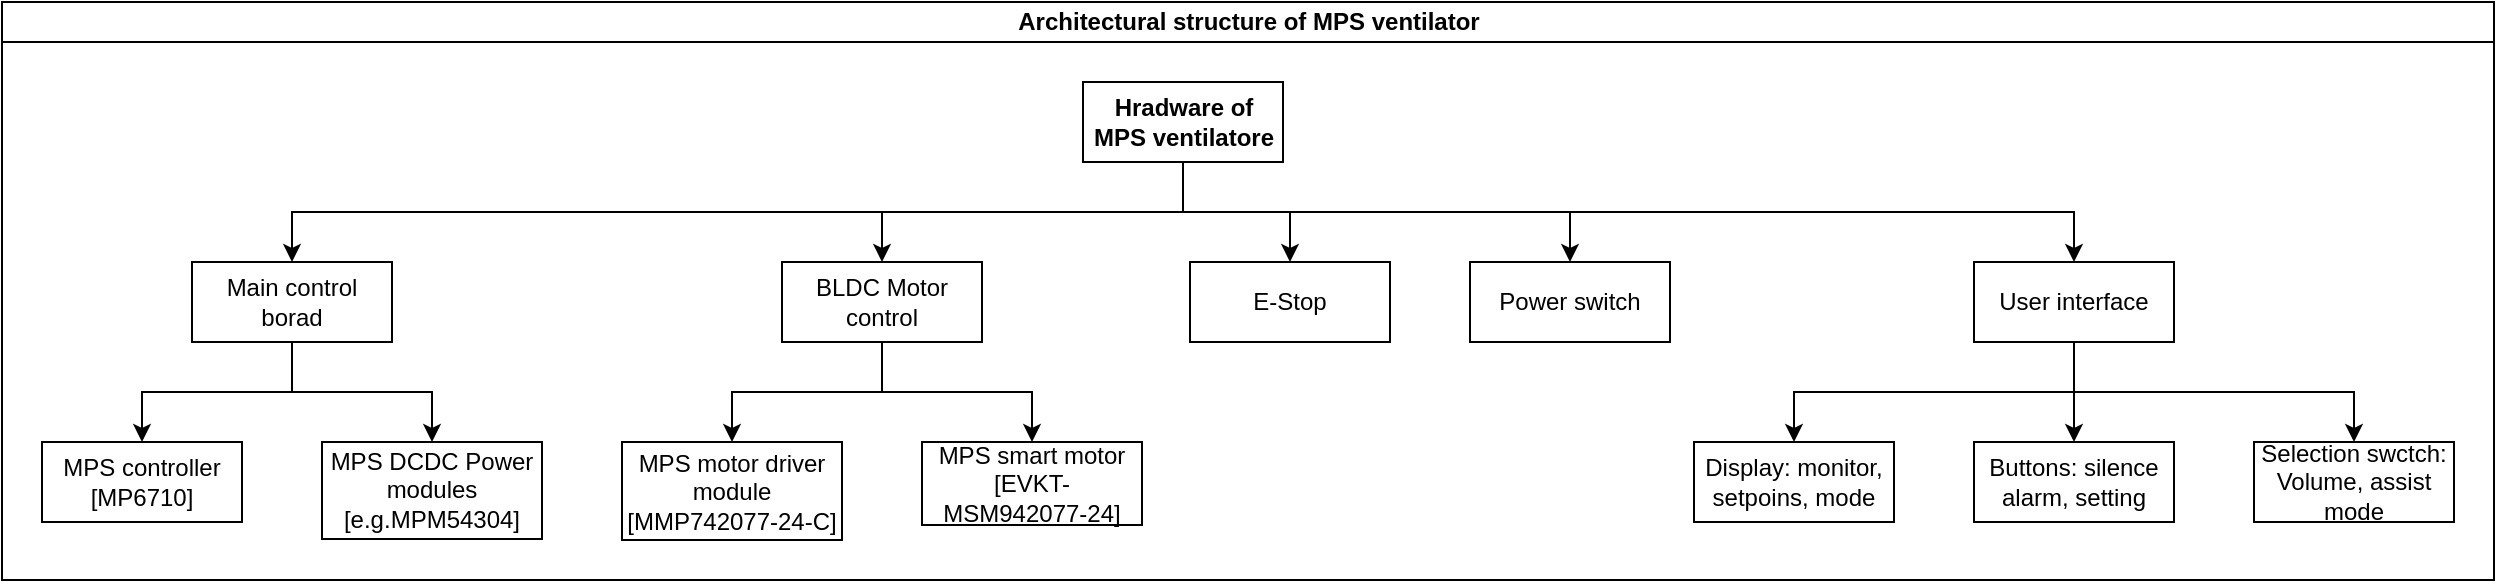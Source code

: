 <mxfile version="14.7.0" type="github"><diagram id="6Q8o5M22_5zbfto3CDtX" name="Page-1"><mxGraphModel dx="1186" dy="651" grid="1" gridSize="10" guides="1" tooltips="1" connect="1" arrows="1" fold="1" page="1" pageScale="1" pageWidth="827" pageHeight="1169" math="0" shadow="0"><root><mxCell id="0"/><mxCell id="1" parent="0"/><mxCell id="b_BWkQBauCbRPsD05Dkp-1" value="Architectural structure of MPS ventilator" style="swimlane;html=1;startSize=20;horizontal=1;childLayout=treeLayout;horizontalTree=0;resizable=0;containerType=tree;" vertex="1" parent="1"><mxGeometry x="50" y="420" width="1246" height="289" as="geometry"/></mxCell><mxCell id="b_BWkQBauCbRPsD05Dkp-2" value="&lt;b&gt;Hradware of MPS ventilatore&lt;/b&gt;" style="whiteSpace=wrap;html=1;" vertex="1" parent="b_BWkQBauCbRPsD05Dkp-1"><mxGeometry x="540.5" y="40" width="100" height="40" as="geometry"/></mxCell><mxCell id="b_BWkQBauCbRPsD05Dkp-3" value="Main control borad " style="whiteSpace=wrap;html=1;" vertex="1" parent="b_BWkQBauCbRPsD05Dkp-1"><mxGeometry x="95" y="130" width="100" height="40" as="geometry"/></mxCell><mxCell id="b_BWkQBauCbRPsD05Dkp-4" value="" style="edgeStyle=elbowEdgeStyle;elbow=vertical;html=1;rounded=0;" edge="1" parent="b_BWkQBauCbRPsD05Dkp-1" source="b_BWkQBauCbRPsD05Dkp-2" target="b_BWkQBauCbRPsD05Dkp-3"><mxGeometry relative="1" as="geometry"/></mxCell><mxCell id="b_BWkQBauCbRPsD05Dkp-5" value="BLDC Motor control" style="whiteSpace=wrap;html=1;" vertex="1" parent="b_BWkQBauCbRPsD05Dkp-1"><mxGeometry x="390" y="130" width="100" height="40" as="geometry"/></mxCell><mxCell id="b_BWkQBauCbRPsD05Dkp-6" value="" style="edgeStyle=elbowEdgeStyle;elbow=vertical;html=1;rounded=0;" edge="1" parent="b_BWkQBauCbRPsD05Dkp-1" source="b_BWkQBauCbRPsD05Dkp-2" target="b_BWkQBauCbRPsD05Dkp-5"><mxGeometry relative="1" as="geometry"/></mxCell><mxCell id="b_BWkQBauCbRPsD05Dkp-7" value="" style="edgeStyle=elbowEdgeStyle;elbow=vertical;html=1;rounded=0;" edge="1" parent="b_BWkQBauCbRPsD05Dkp-1" source="b_BWkQBauCbRPsD05Dkp-3" target="b_BWkQBauCbRPsD05Dkp-8"><mxGeometry relative="1" as="geometry"><mxPoint x="-1959" y="570" as="sourcePoint"/></mxGeometry></mxCell><mxCell id="b_BWkQBauCbRPsD05Dkp-8" value="MPS controller [MP6710]" style="whiteSpace=wrap;html=1;" vertex="1" parent="b_BWkQBauCbRPsD05Dkp-1"><mxGeometry x="20" y="220" width="100" height="40" as="geometry"/></mxCell><mxCell id="b_BWkQBauCbRPsD05Dkp-9" value="" style="edgeStyle=elbowEdgeStyle;elbow=vertical;html=1;rounded=0;" edge="1" parent="b_BWkQBauCbRPsD05Dkp-1" source="b_BWkQBauCbRPsD05Dkp-3" target="b_BWkQBauCbRPsD05Dkp-10"><mxGeometry relative="1" as="geometry"><mxPoint x="-1959" y="570" as="sourcePoint"/></mxGeometry></mxCell><mxCell id="b_BWkQBauCbRPsD05Dkp-10" value="MPS DCDC Power modules [e.g.MPM54304]" style="whiteSpace=wrap;html=1;" vertex="1" parent="b_BWkQBauCbRPsD05Dkp-1"><mxGeometry x="160" y="220" width="110" height="48.5" as="geometry"/></mxCell><mxCell id="b_BWkQBauCbRPsD05Dkp-11" value="" style="edgeStyle=elbowEdgeStyle;elbow=vertical;html=1;rounded=0;" edge="1" parent="b_BWkQBauCbRPsD05Dkp-1" source="b_BWkQBauCbRPsD05Dkp-5" target="b_BWkQBauCbRPsD05Dkp-12"><mxGeometry relative="1" as="geometry"><mxPoint x="-1791" y="570" as="sourcePoint"/></mxGeometry></mxCell><mxCell id="b_BWkQBauCbRPsD05Dkp-12" value="MPS motor driver module [MMP742077-24-C]" style="whiteSpace=wrap;html=1;" vertex="1" parent="b_BWkQBauCbRPsD05Dkp-1"><mxGeometry x="310" y="220" width="110" height="49" as="geometry"/></mxCell><mxCell id="b_BWkQBauCbRPsD05Dkp-13" value="" style="edgeStyle=elbowEdgeStyle;elbow=vertical;html=1;rounded=0;" edge="1" parent="b_BWkQBauCbRPsD05Dkp-1" source="b_BWkQBauCbRPsD05Dkp-5" target="b_BWkQBauCbRPsD05Dkp-14"><mxGeometry relative="1" as="geometry"><mxPoint x="-1791" y="570" as="sourcePoint"/></mxGeometry></mxCell><mxCell id="b_BWkQBauCbRPsD05Dkp-14" value="MPS smart motor [EVKT-MSM942077-24] " style="whiteSpace=wrap;html=1;" vertex="1" parent="b_BWkQBauCbRPsD05Dkp-1"><mxGeometry x="460" y="220" width="110" height="41.5" as="geometry"/></mxCell><mxCell id="b_BWkQBauCbRPsD05Dkp-15" value="" style="edgeStyle=elbowEdgeStyle;elbow=vertical;html=1;rounded=0;" edge="1" parent="b_BWkQBauCbRPsD05Dkp-1" source="b_BWkQBauCbRPsD05Dkp-2" target="b_BWkQBauCbRPsD05Dkp-16"><mxGeometry relative="1" as="geometry"><mxPoint x="-1273" y="570" as="sourcePoint"/></mxGeometry></mxCell><mxCell id="b_BWkQBauCbRPsD05Dkp-16" value="E-Stop" style="whiteSpace=wrap;html=1;" vertex="1" parent="b_BWkQBauCbRPsD05Dkp-1"><mxGeometry x="594" y="130" width="100" height="40" as="geometry"/></mxCell><mxCell id="b_BWkQBauCbRPsD05Dkp-17" value="" style="edgeStyle=elbowEdgeStyle;elbow=vertical;html=1;rounded=0;" edge="1" parent="b_BWkQBauCbRPsD05Dkp-1" source="b_BWkQBauCbRPsD05Dkp-2" target="b_BWkQBauCbRPsD05Dkp-18"><mxGeometry relative="1" as="geometry"><mxPoint x="-965" y="570" as="sourcePoint"/></mxGeometry></mxCell><mxCell id="b_BWkQBauCbRPsD05Dkp-18" value="Power switch" style="whiteSpace=wrap;html=1;" vertex="1" parent="b_BWkQBauCbRPsD05Dkp-1"><mxGeometry x="734" y="130" width="100" height="40" as="geometry"/></mxCell><mxCell id="b_BWkQBauCbRPsD05Dkp-19" value="" style="edgeStyle=elbowEdgeStyle;elbow=vertical;html=1;rounded=0;" edge="1" parent="b_BWkQBauCbRPsD05Dkp-1" source="b_BWkQBauCbRPsD05Dkp-2" target="b_BWkQBauCbRPsD05Dkp-20"><mxGeometry relative="1" as="geometry"><mxPoint x="-817" y="490" as="sourcePoint"/></mxGeometry></mxCell><mxCell id="b_BWkQBauCbRPsD05Dkp-20" value="User interface" style="whiteSpace=wrap;html=1;" vertex="1" parent="b_BWkQBauCbRPsD05Dkp-1"><mxGeometry x="986" y="130" width="100" height="40" as="geometry"/></mxCell><mxCell id="b_BWkQBauCbRPsD05Dkp-21" value="" style="edgeStyle=elbowEdgeStyle;elbow=vertical;html=1;rounded=0;" edge="1" parent="b_BWkQBauCbRPsD05Dkp-1" source="b_BWkQBauCbRPsD05Dkp-20" target="b_BWkQBauCbRPsD05Dkp-22"><mxGeometry relative="1" as="geometry"><mxPoint x="-369" y="490" as="sourcePoint"/></mxGeometry></mxCell><mxCell id="b_BWkQBauCbRPsD05Dkp-22" value="Display: monitor, setpoins, mode" style="whiteSpace=wrap;html=1;" vertex="1" parent="b_BWkQBauCbRPsD05Dkp-1"><mxGeometry x="846" y="220" width="100" height="40" as="geometry"/></mxCell><mxCell id="b_BWkQBauCbRPsD05Dkp-23" value="" style="edgeStyle=elbowEdgeStyle;elbow=vertical;html=1;rounded=0;" edge="1" parent="b_BWkQBauCbRPsD05Dkp-1" source="b_BWkQBauCbRPsD05Dkp-20" target="b_BWkQBauCbRPsD05Dkp-24"><mxGeometry relative="1" as="geometry"><mxPoint x="-369" y="490" as="sourcePoint"/></mxGeometry></mxCell><mxCell id="b_BWkQBauCbRPsD05Dkp-24" value="Buttons: silence alarm, setting" style="whiteSpace=wrap;html=1;" vertex="1" parent="b_BWkQBauCbRPsD05Dkp-1"><mxGeometry x="986" y="220" width="100" height="40" as="geometry"/></mxCell><mxCell id="b_BWkQBauCbRPsD05Dkp-25" value="" style="edgeStyle=elbowEdgeStyle;elbow=vertical;html=1;rounded=0;" edge="1" parent="b_BWkQBauCbRPsD05Dkp-1" source="b_BWkQBauCbRPsD05Dkp-20" target="b_BWkQBauCbRPsD05Dkp-26"><mxGeometry relative="1" as="geometry"><mxPoint x="522.5" y="580" as="sourcePoint"/></mxGeometry></mxCell><mxCell id="b_BWkQBauCbRPsD05Dkp-26" value="Selection swctch: Volume, assist mode" style="whiteSpace=wrap;html=1;" vertex="1" parent="b_BWkQBauCbRPsD05Dkp-1"><mxGeometry x="1126" y="220" width="100" height="40" as="geometry"/></mxCell></root></mxGraphModel></diagram></mxfile>
